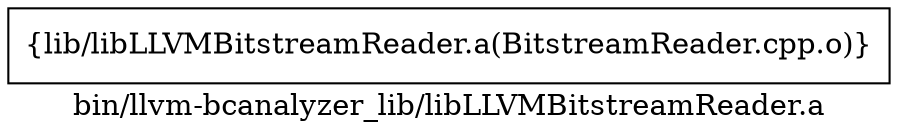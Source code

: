 digraph "bin/llvm-bcanalyzer_lib/libLLVMBitstreamReader.a" {
	label="bin/llvm-bcanalyzer_lib/libLLVMBitstreamReader.a";
	rankdir=LR;

	Node0x55be3be48298 [shape=record,shape=box,group=0,label="{lib/libLLVMBitstreamReader.a(BitstreamReader.cpp.o)}"];
}
